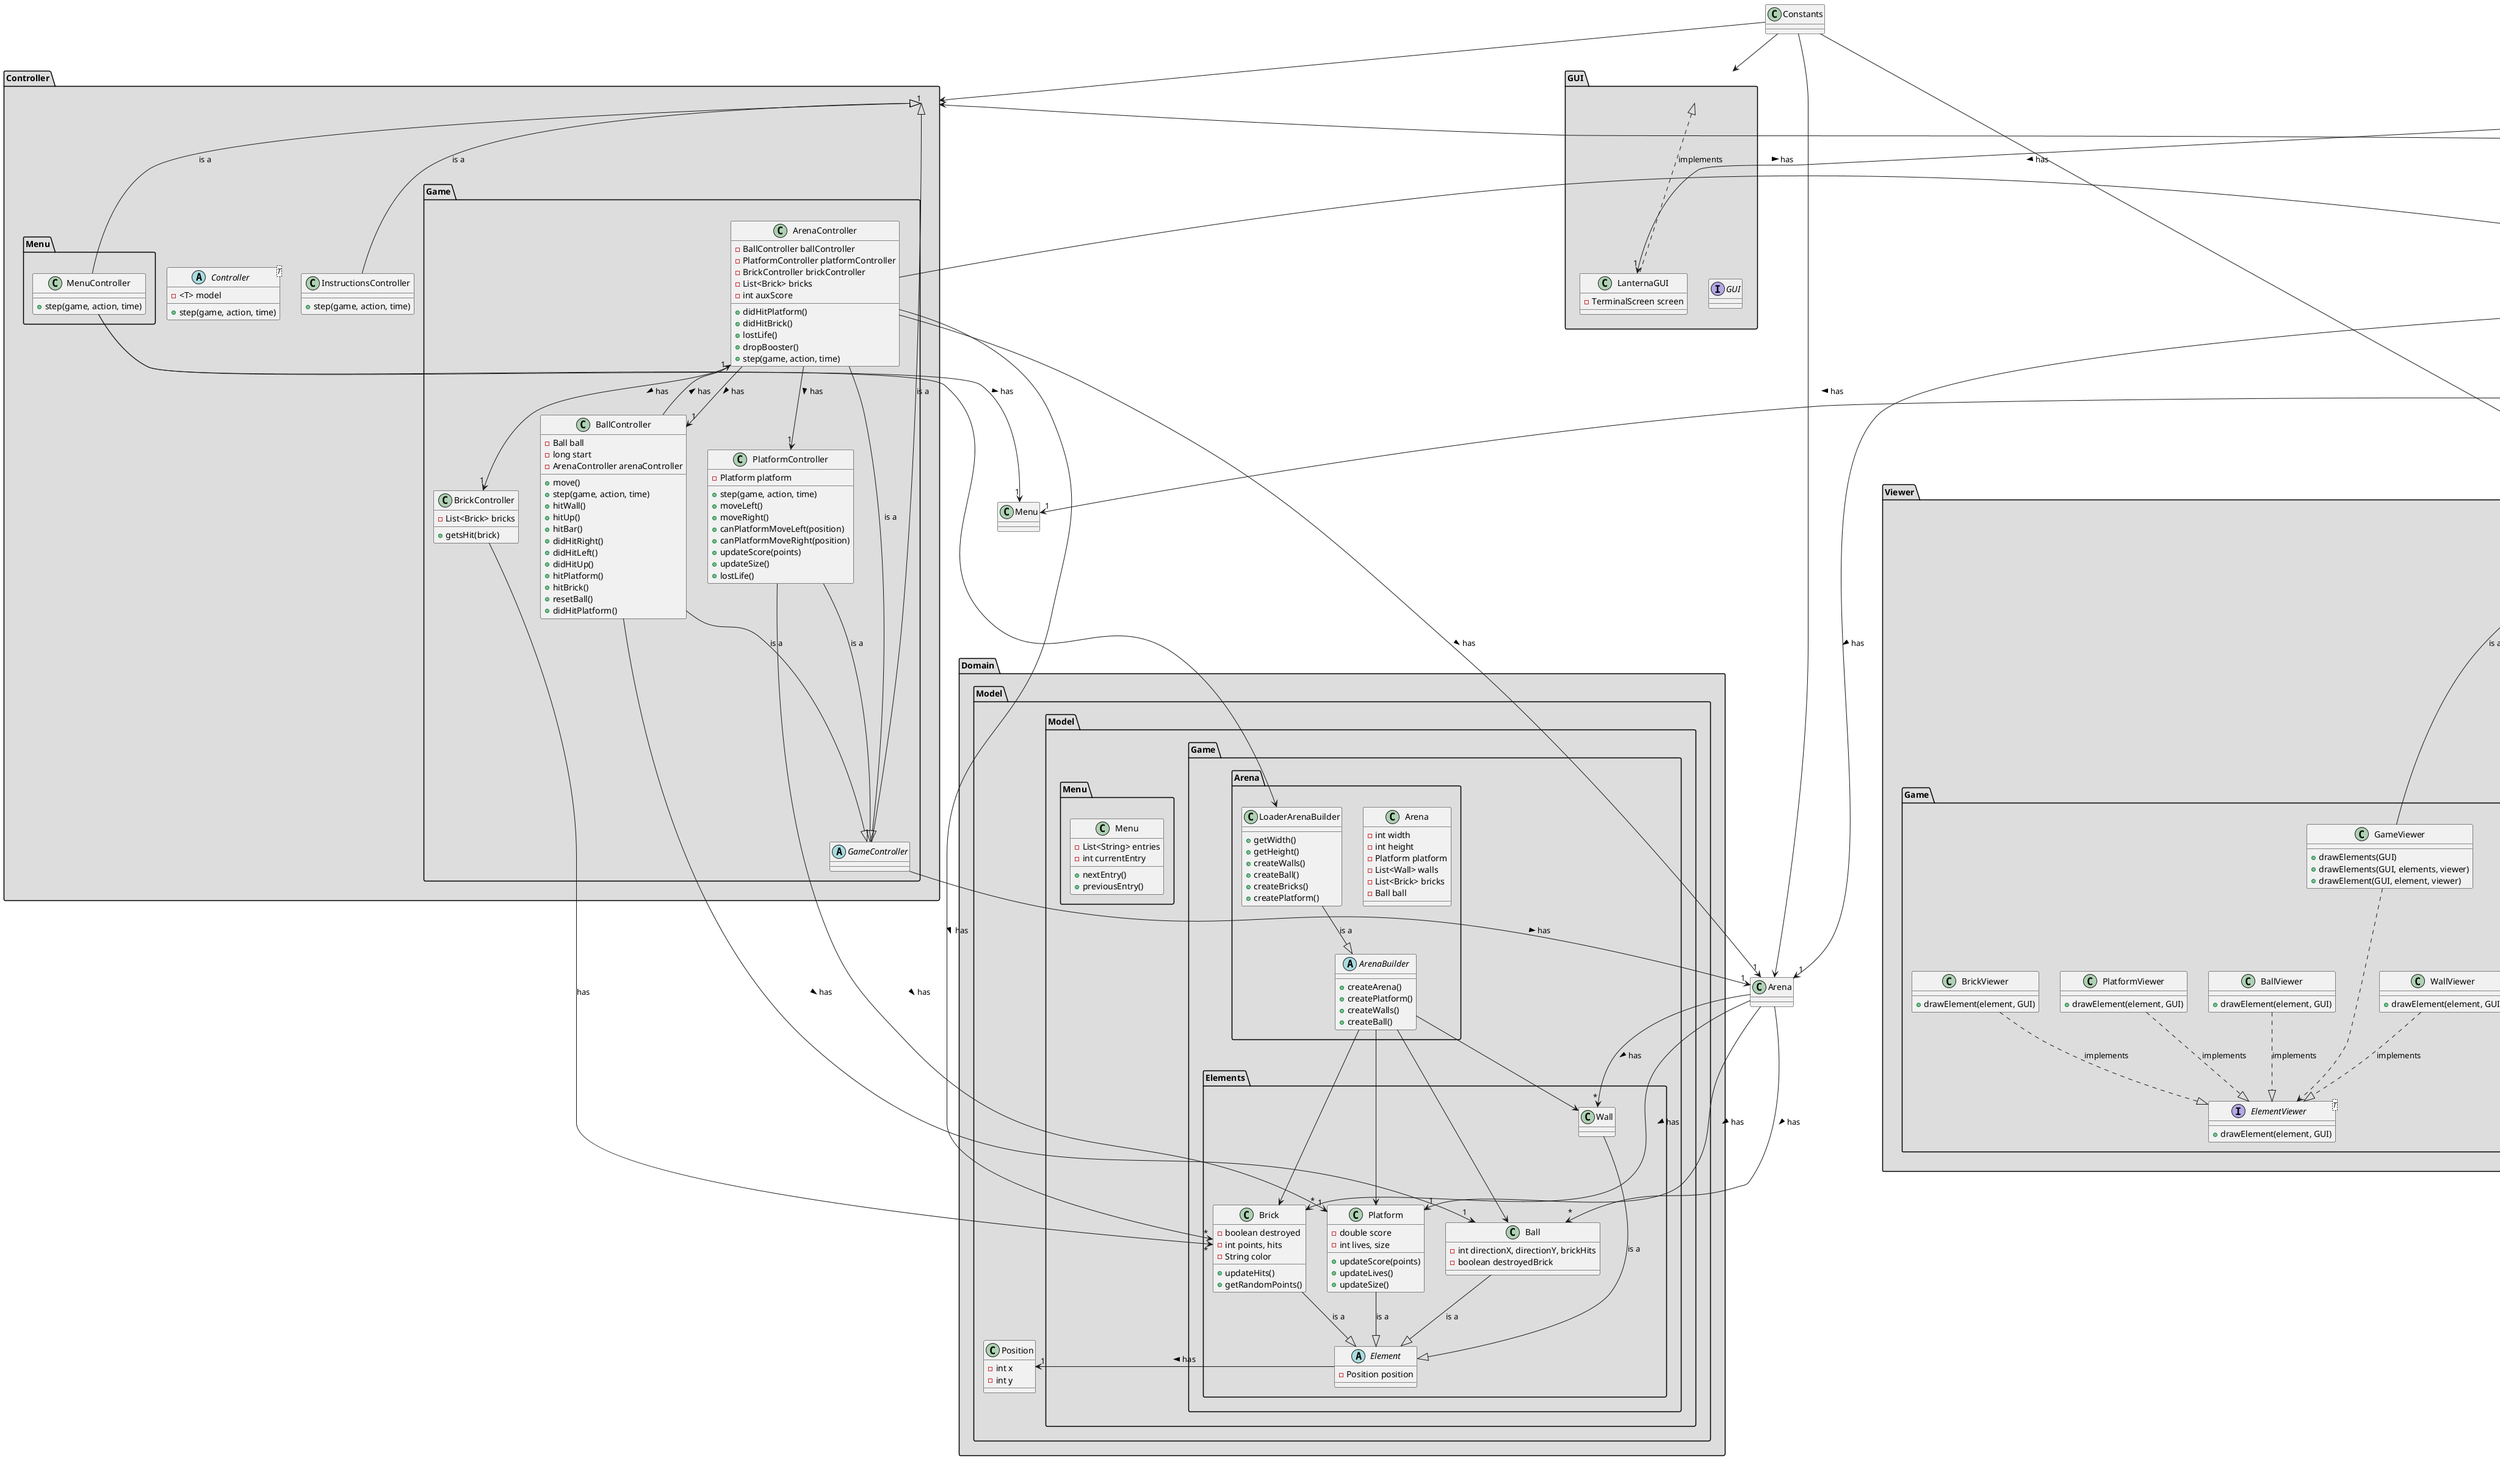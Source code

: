 @startuml

class Game {
  - gui: LanternaGUI
  -State state
  +start()
}

class Constants {
}

package "States" #DDDDDD {
    abstract class State {
        +getController(): Controller<T>
        +getViewer(): Viewer<T>
        +step(game, gui, time)
    }

    class GameState {
        +getController()
        +getViewer()
    }

    class MenuState {
        +getController()
        +getViewer()
    }

    class InstructionsState {
        +getController()
        +getViewer()
    }
}

package "Domain" #DDDDDD {
  package "Model" {
      package "Model.Game" {
        package "Arena" {
            class Arena {
                -int width
                -int height
                -Platform platform
                -List<Wall> walls
                -List<Brick> bricks
                -Ball ball
            }

            abstract class ArenaBuilder{
                +createArena()
                +createPlatform()
                +createWalls()
                +createBall()
            }

            class LoaderArenaBuilder{
                +getWidth()
                +getHeight()
                +createWalls()
                +createBall()
                +createBricks()
                +createPlatform()
            }
        }

          package "Elements" {
            class Ball {
                -int directionX, directionY, brickHits
                -boolean destroyedBrick
            }

            class Platform {
                -double score
                -int lives, size
                +updateScore(points)
                +updateLives()
                +updateSize()
            }

            class Brick {
                -boolean destroyed
                -int points, hits
                -String color
                +updateHits()
                +getRandomPoints()
            }

            class Wall {}

            abstract class Element {
                -Position position
            }
          }
      }

        package "Model.Menu" {
            class Menu {
                -List<String> entries
                -int currentEntry
                +nextEntry()
                +previousEntry()
            }
        }

    class Position {
        -int x
        -int y
    }
  }
}

package "Controller" #DDDDDD {
    abstract class Controller<T> {
        -<T> model
        +step(game, action, time)
    }

    class InstructionsController {
        +step(game, action, time)
    }

    package "Controller.Game" {
        abstract class GameController {}

        class ArenaController {
            -BallController ballController
            -PlatformController platformController
            -BrickController brickController
            -List<Brick> bricks
            -int auxScore
            +didHitPlatform()
            +didHitBrick()
            +lostLife()
            +dropBooster()
            +step(game, action, time)
        }

        class BallController {
            -Ball ball
            -long start
            -ArenaController arenaController
            +move()
            +step(game, action, time)
            +hitWall()
            +hitUp()
            +hitBar()
            +didHitRight()
            +didHitLeft()
            +didHitUp()
            +hitPlatform()
            +hitBrick()
            +resetBall()
            +didHitPlatform()
        }

        class BrickController {
            -List<Brick> bricks
            +getsHit(brick)
        }

        class PlatformController {
            -Platform platform
            +step(game, action, time)
            +moveLeft()
            +moveRight()
            +canPlatformMoveLeft(position)
            +canPlatformMoveRight(position)
            +updateScore(points)
            +updateSize()
            +lostLife()
        }
    }

    package "Controller.Menu"{
        class MenuController {
            +step(game, action, time)
        }
    }
}

package "Viewer" #DDDDDD {
    abstract class Viewer<T> {
        +draw(GUI)
        +drawElements(GUI)
    }

    class InstructionsViewer {
        +drawElements(GUI)
    }

    package "Viewer.Game" {
        interface ElementViewer<T> {
            +drawElement(element, GUI)
        }

        class BallViewer {
            +drawElement(element, GUI)
        }

        class PlatformViewer {
            +drawElement(element, GUI)
        }

        class BrickViewer {
            +drawElement(element, GUI)
        }

        class WallViewer {
            +drawElement(element, GUI)
        }

        class GameViewer {
            +drawElements(GUI)
            +drawElements(GUI, elements, viewer)
            +drawElement(GUI, element, viewer)
        }
    }

    package "Viewer.Menu" {
        class MenuViewer {
            +drawElements(GUI)
        }
    }
}

package "GUI" #DDDDDD {
    interface GUI {}

    class LanternaGUI {
        - TerminalScreen screen
    }
}

Game --> "1" State: has >

State <|- GameState: is a
State <|-- MenuState: is a
State <|-- InstructionsState: is a
State --> "1" Controller: has >
State --> "1" Viewer: has >

GameState --> "1" Arena: has >
GameState --> "1" Game: has >
MenuState -> "1" Menu: has >

Arena --> "1" Platform: has >
Arena --> "*" Ball: has >
Arena --> "*" Brick: has >
Arena --> "*" Wall: has >

ArenaBuilder --> Platform
ArenaBuilder --> Ball
ArenaBuilder --> Brick
ArenaBuilder --> Wall

LoaderArenaBuilder --|> ArenaBuilder: is a

Ball --|> Element: is a

Platform --|> Element: is a

Brick --|> Element: is a

Wall ---|> Element: is a

Element -> "1" Position: has >

Controller <|-- GameController: is a
Controller <|- MenuController: is a
Controller <|-- InstructionsController: is a

Viewer <|- GameViewer: is a
Viewer <|-- MenuViewer: is a
Viewer <|-- InstructionsViewer: is a

GameViewer ...> ElementViewer

BallViewer ..|> ElementViewer: implements

PlatformViewer ..|> ElementViewer: implements

BrickViewer ..|> ElementViewer: implements

WallViewer ..|> ElementViewer: implements

GUI <|.. LanternaGUI: implements

ArenaController --> "1" GameState: has >
ArenaController --> "1" Arena: has >
ArenaController --> "1" BallController: has >
ArenaController --> "1" BrickController: has >
ArenaController --> "1" PlatformController: has >
ArenaController --> "*" Brick: has >
ArenaController --|> GameController: is a

BallController --> "1" Ball: has >
BallController --> "1" ArenaController: has >
BallController --|> GameController: is a

BrickController --> "*" Brick: has

GameController --> "1" Arena: has >

PlatformController --> "1" Platform: has >
PlatformController --|> GameController: is a

MenuController --> "1" Menu: has >
MenuController --> LoaderArenaBuilder

Game --> "1" LanternaGUI: has >
Game --> "1" State: has >

Constants --> Viewer
Constants --> GUI
Constants --> Controller
Constants --> Arena

@enduml